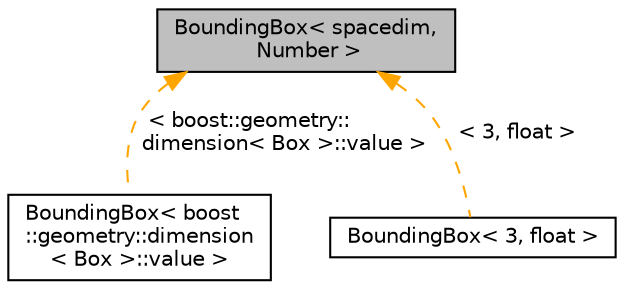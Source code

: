 digraph "BoundingBox&lt; spacedim, Number &gt;"
{
 // LATEX_PDF_SIZE
  edge [fontname="Helvetica",fontsize="10",labelfontname="Helvetica",labelfontsize="10"];
  node [fontname="Helvetica",fontsize="10",shape=record];
  Node1 [label="BoundingBox\< spacedim,\l Number \>",height=0.2,width=0.4,color="black", fillcolor="grey75", style="filled", fontcolor="black",tooltip=" "];
  Node1 -> Node2 [dir="back",color="orange",fontsize="10",style="dashed",label=" \< boost::geometry::\ldimension\< Box \>::value \>" ,fontname="Helvetica"];
  Node2 [label="BoundingBox\< boost\l::geometry::dimension\l\< Box \>::value \>",height=0.2,width=0.4,color="black", fillcolor="white", style="filled",URL="$classBoundingBox.html",tooltip=" "];
  Node1 -> Node3 [dir="back",color="orange",fontsize="10",style="dashed",label=" \< 3, float \>" ,fontname="Helvetica"];
  Node3 [label="BoundingBox\< 3, float \>",height=0.2,width=0.4,color="black", fillcolor="white", style="filled",URL="$classBoundingBox.html",tooltip=" "];
}
